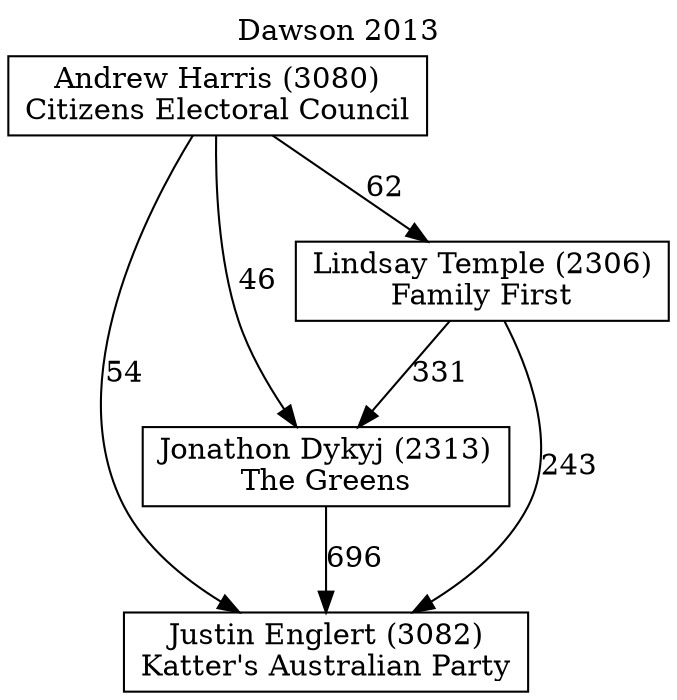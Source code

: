 // House preference flow
digraph "Justin Englert (3082)_Dawson_2013" {
	graph [label="Dawson 2013" labelloc=t mclimit=10]
	node [shape=box]
	"Justin Englert (3082)" [label="Justin Englert (3082)
Katter's Australian Party"]
	"Jonathon Dykyj (2313)" [label="Jonathon Dykyj (2313)
The Greens"]
	"Lindsay Temple (2306)" [label="Lindsay Temple (2306)
Family First"]
	"Andrew Harris (3080)" [label="Andrew Harris (3080)
Citizens Electoral Council"]
	"Jonathon Dykyj (2313)" -> "Justin Englert (3082)" [label=696]
	"Lindsay Temple (2306)" -> "Jonathon Dykyj (2313)" [label=331]
	"Andrew Harris (3080)" -> "Lindsay Temple (2306)" [label=62]
	"Lindsay Temple (2306)" -> "Justin Englert (3082)" [label=243]
	"Andrew Harris (3080)" -> "Justin Englert (3082)" [label=54]
	"Andrew Harris (3080)" -> "Jonathon Dykyj (2313)" [label=46]
}
